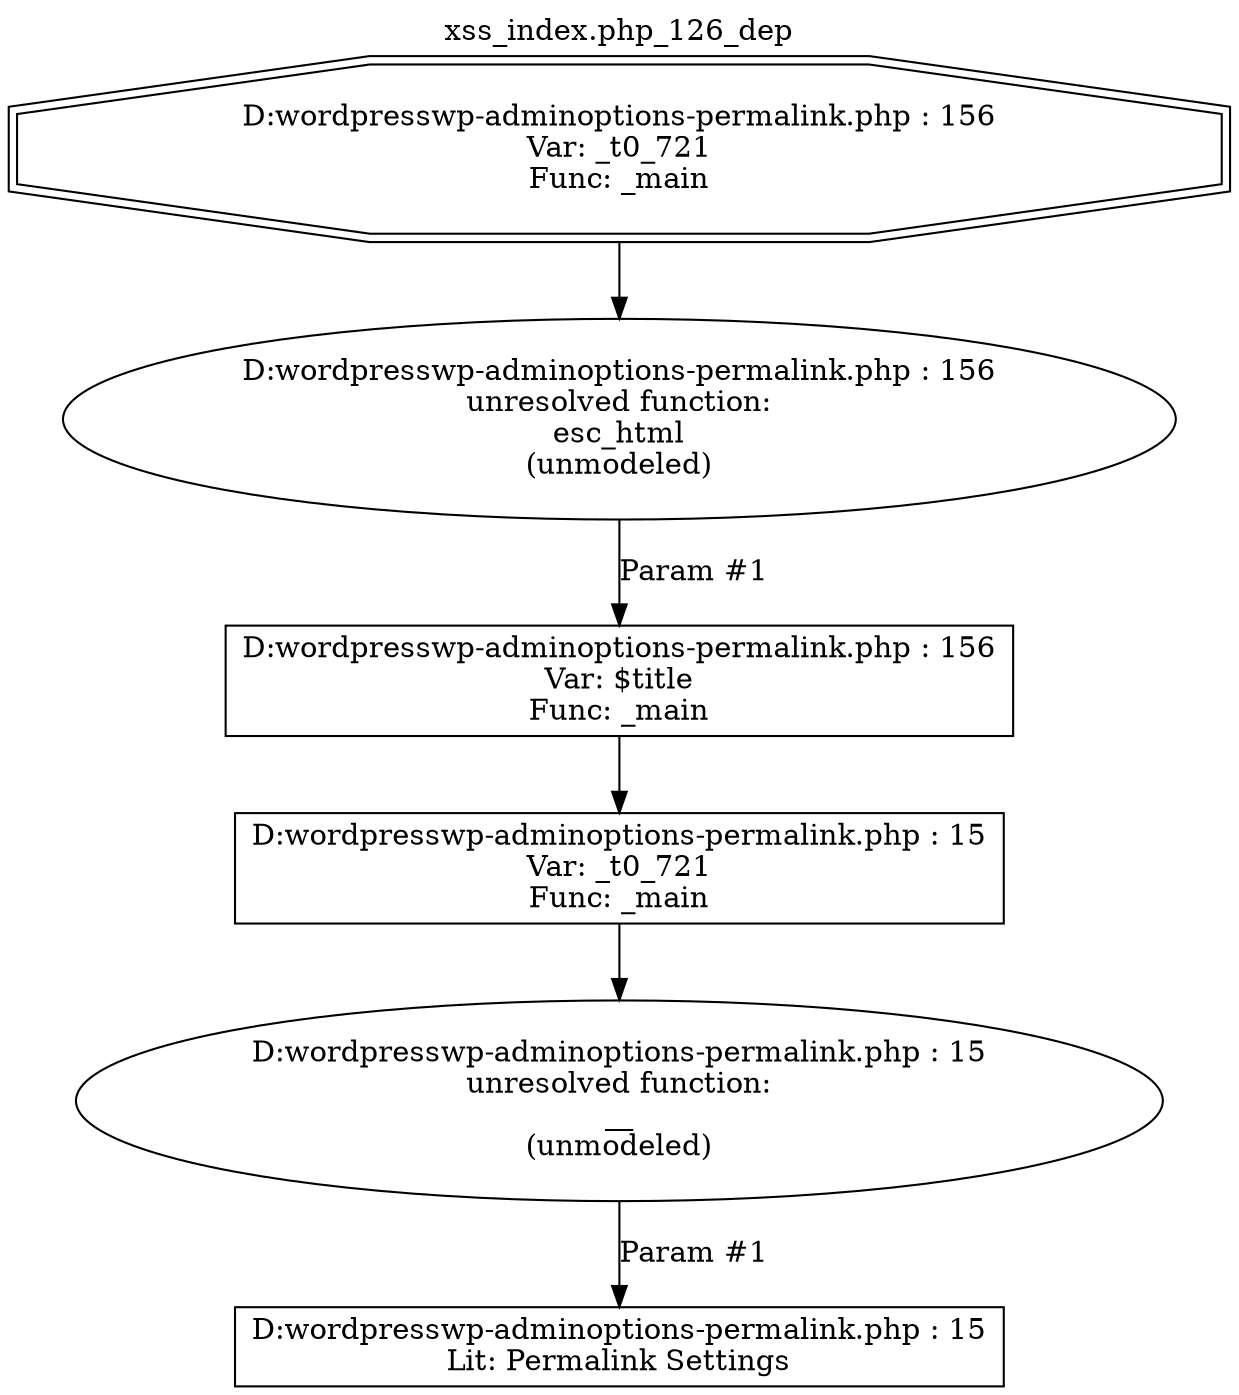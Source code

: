 digraph cfg {
  label="xss_index.php_126_dep";
  labelloc=t;
  n1 [shape=doubleoctagon, label="D:\wordpress\wp-admin\options-permalink.php : 156\nVar: _t0_721\nFunc: _main\n"];
  n2 [shape=ellipse, label="D:\wordpress\wp-admin\options-permalink.php : 156\nunresolved function:\nesc_html\n(unmodeled)\n"];
  n3 [shape=box, label="D:\wordpress\wp-admin\options-permalink.php : 156\nVar: $title\nFunc: _main\n"];
  n4 [shape=box, label="D:\wordpress\wp-admin\options-permalink.php : 15\nVar: _t0_721\nFunc: _main\n"];
  n5 [shape=ellipse, label="D:\wordpress\wp-admin\options-permalink.php : 15\nunresolved function:\n__\n(unmodeled)\n"];
  n6 [shape=box, label="D:\wordpress\wp-admin\options-permalink.php : 15\nLit: Permalink Settings\n"];
  n1 -> n2;
  n4 -> n5;
  n5 -> n6[label="Param #1"];
  n3 -> n4;
  n2 -> n3[label="Param #1"];
}
